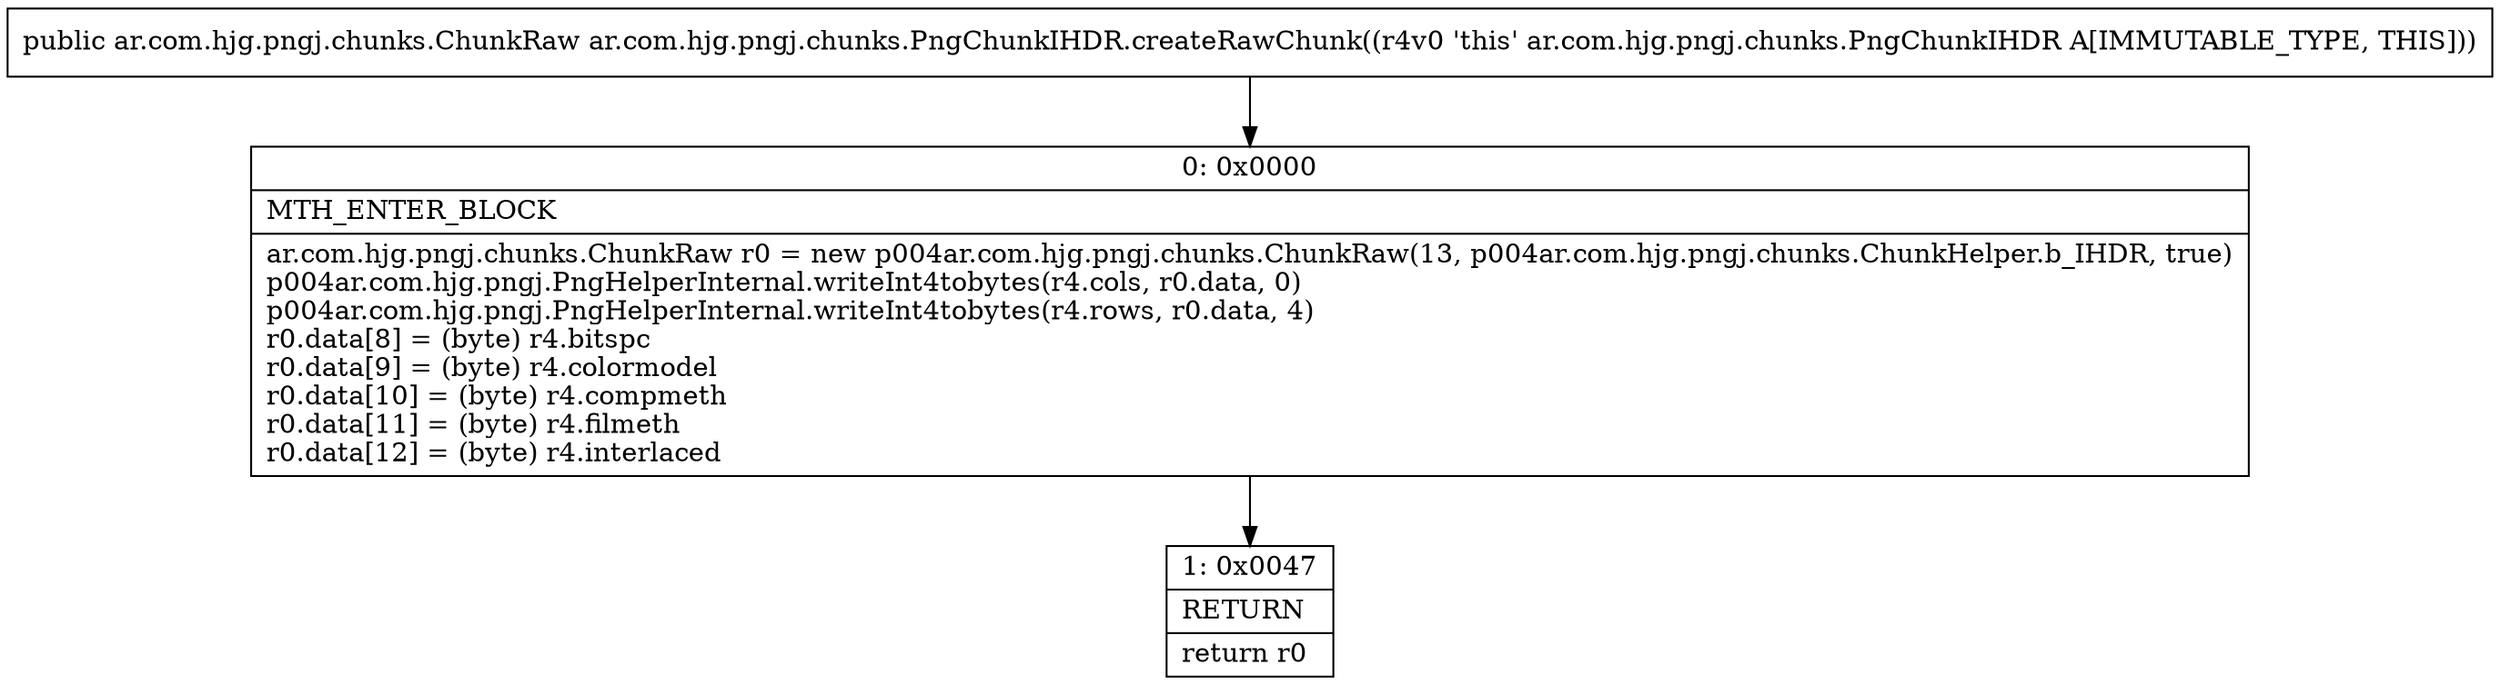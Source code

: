 digraph "CFG forar.com.hjg.pngj.chunks.PngChunkIHDR.createRawChunk()Lar\/com\/hjg\/pngj\/chunks\/ChunkRaw;" {
Node_0 [shape=record,label="{0\:\ 0x0000|MTH_ENTER_BLOCK\l|ar.com.hjg.pngj.chunks.ChunkRaw r0 = new p004ar.com.hjg.pngj.chunks.ChunkRaw(13, p004ar.com.hjg.pngj.chunks.ChunkHelper.b_IHDR, true)\lp004ar.com.hjg.pngj.PngHelperInternal.writeInt4tobytes(r4.cols, r0.data, 0)\lp004ar.com.hjg.pngj.PngHelperInternal.writeInt4tobytes(r4.rows, r0.data, 4)\lr0.data[8] = (byte) r4.bitspc\lr0.data[9] = (byte) r4.colormodel\lr0.data[10] = (byte) r4.compmeth\lr0.data[11] = (byte) r4.filmeth\lr0.data[12] = (byte) r4.interlaced\l}"];
Node_1 [shape=record,label="{1\:\ 0x0047|RETURN\l|return r0\l}"];
MethodNode[shape=record,label="{public ar.com.hjg.pngj.chunks.ChunkRaw ar.com.hjg.pngj.chunks.PngChunkIHDR.createRawChunk((r4v0 'this' ar.com.hjg.pngj.chunks.PngChunkIHDR A[IMMUTABLE_TYPE, THIS])) }"];
MethodNode -> Node_0;
Node_0 -> Node_1;
}

